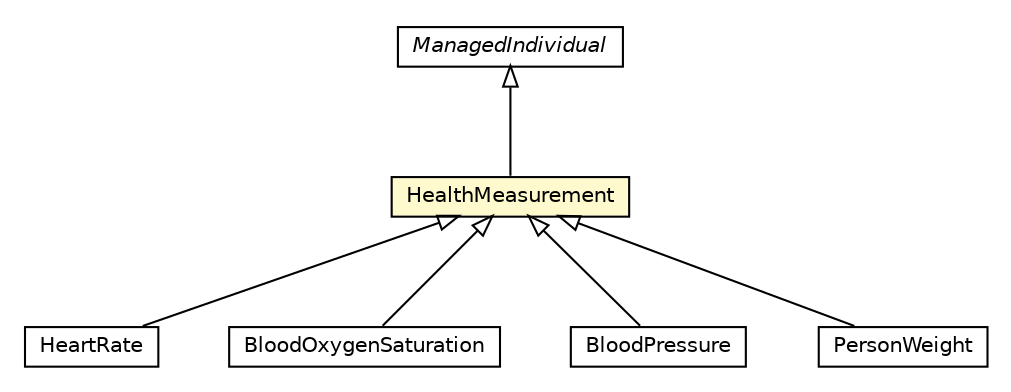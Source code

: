 #!/usr/local/bin/dot
#
# Class diagram 
# Generated by UMLGraph version R5_6-24-gf6e263 (http://www.umlgraph.org/)
#

digraph G {
	edge [fontname="Helvetica",fontsize=10,labelfontname="Helvetica",labelfontsize=10];
	node [fontname="Helvetica",fontsize=10,shape=plaintext];
	nodesep=0.25;
	ranksep=0.5;
	// org.universAAL.middleware.owl.ManagedIndividual
	c4203457 [label=<<table title="org.universAAL.middleware.owl.ManagedIndividual" border="0" cellborder="1" cellspacing="0" cellpadding="2" port="p" href="../../../middleware/owl/ManagedIndividual.html">
		<tr><td><table border="0" cellspacing="0" cellpadding="1">
<tr><td align="center" balign="center"><font face="Helvetica-Oblique"> ManagedIndividual </font></td></tr>
		</table></td></tr>
		</table>>, URL="../../../middleware/owl/ManagedIndividual.html", fontname="Helvetica", fontcolor="black", fontsize=10.0];
	// org.universAAL.ontology.healthmeasurement.owl.HeartRate
	c4204350 [label=<<table title="org.universAAL.ontology.healthmeasurement.owl.HeartRate" border="0" cellborder="1" cellspacing="0" cellpadding="2" port="p" href="./HeartRate.html">
		<tr><td><table border="0" cellspacing="0" cellpadding="1">
<tr><td align="center" balign="center"> HeartRate </td></tr>
		</table></td></tr>
		</table>>, URL="./HeartRate.html", fontname="Helvetica", fontcolor="black", fontsize=10.0];
	// org.universAAL.ontology.healthmeasurement.owl.BloodOxygenSaturation
	c4204351 [label=<<table title="org.universAAL.ontology.healthmeasurement.owl.BloodOxygenSaturation" border="0" cellborder="1" cellspacing="0" cellpadding="2" port="p" href="./BloodOxygenSaturation.html">
		<tr><td><table border="0" cellspacing="0" cellpadding="1">
<tr><td align="center" balign="center"> BloodOxygenSaturation </td></tr>
		</table></td></tr>
		</table>>, URL="./BloodOxygenSaturation.html", fontname="Helvetica", fontcolor="black", fontsize=10.0];
	// org.universAAL.ontology.healthmeasurement.owl.BloodPressure
	c4204352 [label=<<table title="org.universAAL.ontology.healthmeasurement.owl.BloodPressure" border="0" cellborder="1" cellspacing="0" cellpadding="2" port="p" href="./BloodPressure.html">
		<tr><td><table border="0" cellspacing="0" cellpadding="1">
<tr><td align="center" balign="center"> BloodPressure </td></tr>
		</table></td></tr>
		</table>>, URL="./BloodPressure.html", fontname="Helvetica", fontcolor="black", fontsize=10.0];
	// org.universAAL.ontology.healthmeasurement.owl.HealthMeasurement
	c4204353 [label=<<table title="org.universAAL.ontology.healthmeasurement.owl.HealthMeasurement" border="0" cellborder="1" cellspacing="0" cellpadding="2" port="p" bgcolor="lemonChiffon" href="./HealthMeasurement.html">
		<tr><td><table border="0" cellspacing="0" cellpadding="1">
<tr><td align="center" balign="center"> HealthMeasurement </td></tr>
		</table></td></tr>
		</table>>, URL="./HealthMeasurement.html", fontname="Helvetica", fontcolor="black", fontsize=10.0];
	// org.universAAL.ontology.healthmeasurement.owl.PersonWeight
	c4204355 [label=<<table title="org.universAAL.ontology.healthmeasurement.owl.PersonWeight" border="0" cellborder="1" cellspacing="0" cellpadding="2" port="p" href="./PersonWeight.html">
		<tr><td><table border="0" cellspacing="0" cellpadding="1">
<tr><td align="center" balign="center"> PersonWeight </td></tr>
		</table></td></tr>
		</table>>, URL="./PersonWeight.html", fontname="Helvetica", fontcolor="black", fontsize=10.0];
	//org.universAAL.ontology.healthmeasurement.owl.HeartRate extends org.universAAL.ontology.healthmeasurement.owl.HealthMeasurement
	c4204353:p -> c4204350:p [dir=back,arrowtail=empty];
	//org.universAAL.ontology.healthmeasurement.owl.BloodOxygenSaturation extends org.universAAL.ontology.healthmeasurement.owl.HealthMeasurement
	c4204353:p -> c4204351:p [dir=back,arrowtail=empty];
	//org.universAAL.ontology.healthmeasurement.owl.BloodPressure extends org.universAAL.ontology.healthmeasurement.owl.HealthMeasurement
	c4204353:p -> c4204352:p [dir=back,arrowtail=empty];
	//org.universAAL.ontology.healthmeasurement.owl.HealthMeasurement extends org.universAAL.middleware.owl.ManagedIndividual
	c4203457:p -> c4204353:p [dir=back,arrowtail=empty];
	//org.universAAL.ontology.healthmeasurement.owl.PersonWeight extends org.universAAL.ontology.healthmeasurement.owl.HealthMeasurement
	c4204353:p -> c4204355:p [dir=back,arrowtail=empty];
}

